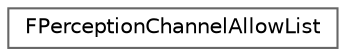 digraph "Graphical Class Hierarchy"
{
 // INTERACTIVE_SVG=YES
 // LATEX_PDF_SIZE
  bgcolor="transparent";
  edge [fontname=Helvetica,fontsize=10,labelfontname=Helvetica,labelfontsize=10];
  node [fontname=Helvetica,fontsize=10,shape=box,height=0.2,width=0.4];
  rankdir="LR";
  Node0 [id="Node000000",label="FPerceptionChannelAllowList",height=0.2,width=0.4,color="grey40", fillcolor="white", style="filled",URL="$d2/dd1/structFPerceptionChannelAllowList.html",tooltip=" "];
}
